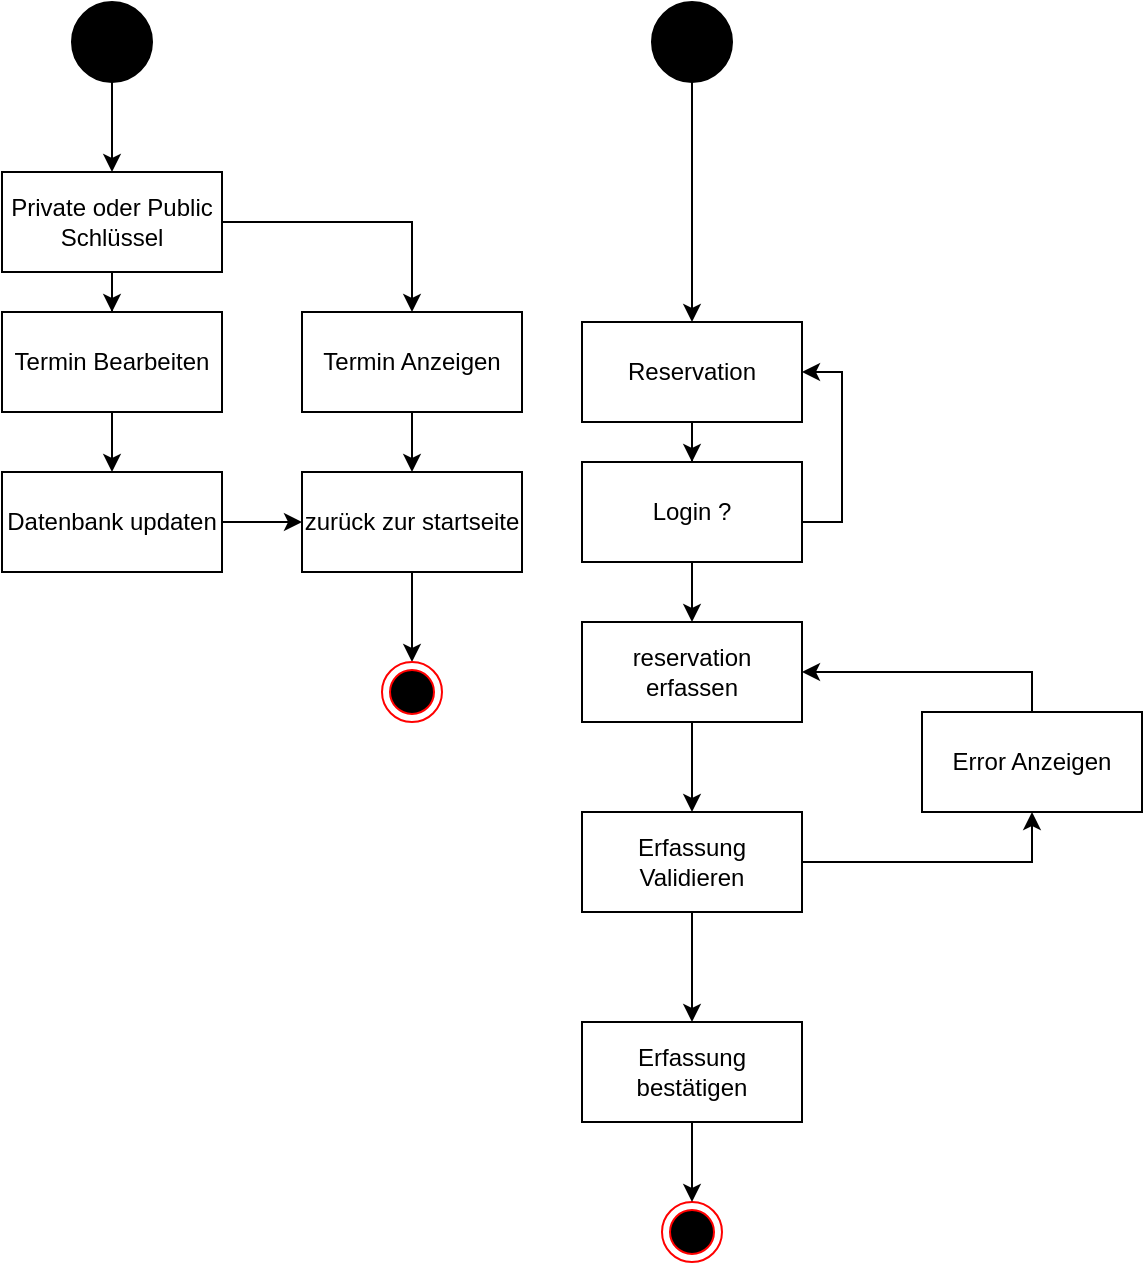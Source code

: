 <mxfile version="27.0.2">
  <diagram name="Page-1" id="hTMHW3jCWr9rAptT6Wrz">
    <mxGraphModel dx="1332" dy="769" grid="1" gridSize="10" guides="1" tooltips="1" connect="1" arrows="1" fold="1" page="1" pageScale="1" pageWidth="827" pageHeight="1169" math="0" shadow="0">
      <root>
        <mxCell id="0" />
        <mxCell id="1" parent="0" />
        <mxCell id="Doy7S56j4sTmwYwDbzZg-18" style="edgeStyle=orthogonalEdgeStyle;rounded=0;orthogonalLoop=1;jettySize=auto;html=1;entryX=0.5;entryY=0;entryDx=0;entryDy=0;" edge="1" parent="1" source="DgRzAQDyQXtNezcEr9dz-1" target="Doy7S56j4sTmwYwDbzZg-8">
          <mxGeometry relative="1" as="geometry" />
        </mxCell>
        <mxCell id="DgRzAQDyQXtNezcEr9dz-1" value="" style="ellipse;fillColor=strokeColor;html=1;" parent="1" vertex="1">
          <mxGeometry x="75" y="80" width="40" height="40" as="geometry" />
        </mxCell>
        <mxCell id="Doy7S56j4sTmwYwDbzZg-2" style="edgeStyle=orthogonalEdgeStyle;rounded=0;orthogonalLoop=1;jettySize=auto;html=1;entryX=0.5;entryY=0;entryDx=0;entryDy=0;" edge="1" parent="1" source="DgRzAQDyQXtNezcEr9dz-3" target="Doy7S56j4sTmwYwDbzZg-1">
          <mxGeometry relative="1" as="geometry" />
        </mxCell>
        <mxCell id="DgRzAQDyQXtNezcEr9dz-3" value="Reservation" style="html=1;whiteSpace=wrap;" parent="1" vertex="1">
          <mxGeometry x="330" y="240" width="110" height="50" as="geometry" />
        </mxCell>
        <mxCell id="DgRzAQDyQXtNezcEr9dz-8" style="edgeStyle=orthogonalEdgeStyle;rounded=0;orthogonalLoop=1;jettySize=auto;html=1;entryX=0.5;entryY=0;entryDx=0;entryDy=0;" parent="1" source="DgRzAQDyQXtNezcEr9dz-4" target="DgRzAQDyQXtNezcEr9dz-7" edge="1">
          <mxGeometry relative="1" as="geometry" />
        </mxCell>
        <mxCell id="DgRzAQDyQXtNezcEr9dz-4" value="reservation erfassen" style="html=1;whiteSpace=wrap;" parent="1" vertex="1">
          <mxGeometry x="330" y="390" width="110" height="50" as="geometry" />
        </mxCell>
        <mxCell id="DgRzAQDyQXtNezcEr9dz-11" style="edgeStyle=orthogonalEdgeStyle;rounded=0;orthogonalLoop=1;jettySize=auto;html=1;entryX=0.5;entryY=0;entryDx=0;entryDy=0;" parent="1" source="DgRzAQDyQXtNezcEr9dz-7" target="DgRzAQDyQXtNezcEr9dz-10" edge="1">
          <mxGeometry relative="1" as="geometry" />
        </mxCell>
        <mxCell id="DgRzAQDyQXtNezcEr9dz-12" style="edgeStyle=orthogonalEdgeStyle;rounded=0;orthogonalLoop=1;jettySize=auto;html=1;entryX=0.5;entryY=1;entryDx=0;entryDy=0;" parent="1" source="DgRzAQDyQXtNezcEr9dz-7" target="DgRzAQDyQXtNezcEr9dz-13" edge="1">
          <mxGeometry relative="1" as="geometry">
            <mxPoint x="550" y="460" as="targetPoint" />
          </mxGeometry>
        </mxCell>
        <mxCell id="DgRzAQDyQXtNezcEr9dz-7" value="Erfassung Validieren" style="html=1;whiteSpace=wrap;" parent="1" vertex="1">
          <mxGeometry x="330" y="485" width="110" height="50" as="geometry" />
        </mxCell>
        <mxCell id="DgRzAQDyQXtNezcEr9dz-9" value="" style="ellipse;html=1;shape=endState;fillColor=#000000;strokeColor=#ff0000;" parent="1" vertex="1">
          <mxGeometry x="370" y="680" width="30" height="30" as="geometry" />
        </mxCell>
        <mxCell id="DgRzAQDyQXtNezcEr9dz-10" value="Erfassung bestätigen" style="html=1;whiteSpace=wrap;" parent="1" vertex="1">
          <mxGeometry x="330" y="590" width="110" height="50" as="geometry" />
        </mxCell>
        <mxCell id="DgRzAQDyQXtNezcEr9dz-14" style="edgeStyle=orthogonalEdgeStyle;rounded=0;orthogonalLoop=1;jettySize=auto;html=1;entryX=1;entryY=0.5;entryDx=0;entryDy=0;" parent="1" source="DgRzAQDyQXtNezcEr9dz-13" target="DgRzAQDyQXtNezcEr9dz-4" edge="1">
          <mxGeometry relative="1" as="geometry">
            <Array as="points">
              <mxPoint x="555" y="415" />
            </Array>
          </mxGeometry>
        </mxCell>
        <mxCell id="DgRzAQDyQXtNezcEr9dz-13" value="Error Anzeigen" style="html=1;whiteSpace=wrap;" parent="1" vertex="1">
          <mxGeometry x="500" y="435" width="110" height="50" as="geometry" />
        </mxCell>
        <mxCell id="DgRzAQDyQXtNezcEr9dz-28" style="edgeStyle=orthogonalEdgeStyle;rounded=0;orthogonalLoop=1;jettySize=auto;html=1;entryX=0.5;entryY=0;entryDx=0;entryDy=0;exitX=0.5;exitY=1;exitDx=0;exitDy=0;" parent="1" source="DgRzAQDyQXtNezcEr9dz-10" target="DgRzAQDyQXtNezcEr9dz-9" edge="1">
          <mxGeometry relative="1" as="geometry">
            <mxPoint x="495" y="940" as="sourcePoint" />
          </mxGeometry>
        </mxCell>
        <mxCell id="Doy7S56j4sTmwYwDbzZg-3" style="edgeStyle=orthogonalEdgeStyle;rounded=0;orthogonalLoop=1;jettySize=auto;html=1;entryX=0.5;entryY=0;entryDx=0;entryDy=0;" edge="1" parent="1" source="Doy7S56j4sTmwYwDbzZg-1" target="DgRzAQDyQXtNezcEr9dz-4">
          <mxGeometry relative="1" as="geometry" />
        </mxCell>
        <mxCell id="Doy7S56j4sTmwYwDbzZg-4" style="edgeStyle=orthogonalEdgeStyle;rounded=0;orthogonalLoop=1;jettySize=auto;html=1;entryX=1;entryY=0.5;entryDx=0;entryDy=0;" edge="1" parent="1" source="Doy7S56j4sTmwYwDbzZg-1" target="DgRzAQDyQXtNezcEr9dz-3">
          <mxGeometry relative="1" as="geometry">
            <Array as="points">
              <mxPoint x="460" y="340" />
              <mxPoint x="460" y="265" />
            </Array>
          </mxGeometry>
        </mxCell>
        <mxCell id="Doy7S56j4sTmwYwDbzZg-1" value="Login ?" style="html=1;whiteSpace=wrap;" vertex="1" parent="1">
          <mxGeometry x="330" y="310" width="110" height="50" as="geometry" />
        </mxCell>
        <mxCell id="Doy7S56j4sTmwYwDbzZg-6" style="edgeStyle=orthogonalEdgeStyle;rounded=0;orthogonalLoop=1;jettySize=auto;html=1;entryX=0.5;entryY=0;entryDx=0;entryDy=0;" edge="1" parent="1" source="Doy7S56j4sTmwYwDbzZg-8" target="Doy7S56j4sTmwYwDbzZg-10">
          <mxGeometry relative="1" as="geometry" />
        </mxCell>
        <mxCell id="Doy7S56j4sTmwYwDbzZg-7" style="edgeStyle=orthogonalEdgeStyle;rounded=0;orthogonalLoop=1;jettySize=auto;html=1;entryX=0.5;entryY=0;entryDx=0;entryDy=0;" edge="1" parent="1" source="Doy7S56j4sTmwYwDbzZg-8" target="Doy7S56j4sTmwYwDbzZg-12">
          <mxGeometry relative="1" as="geometry" />
        </mxCell>
        <mxCell id="Doy7S56j4sTmwYwDbzZg-8" value="Private oder Public Schlüssel" style="html=1;whiteSpace=wrap;" vertex="1" parent="1">
          <mxGeometry x="40" y="165" width="110" height="50" as="geometry" />
        </mxCell>
        <mxCell id="Doy7S56j4sTmwYwDbzZg-9" style="edgeStyle=orthogonalEdgeStyle;rounded=0;orthogonalLoop=1;jettySize=auto;html=1;entryX=0.5;entryY=0;entryDx=0;entryDy=0;" edge="1" parent="1" source="Doy7S56j4sTmwYwDbzZg-10" target="Doy7S56j4sTmwYwDbzZg-14">
          <mxGeometry relative="1" as="geometry" />
        </mxCell>
        <mxCell id="Doy7S56j4sTmwYwDbzZg-10" value="Termin Bearbeiten" style="html=1;whiteSpace=wrap;" vertex="1" parent="1">
          <mxGeometry x="40" y="235" width="110" height="50" as="geometry" />
        </mxCell>
        <mxCell id="Doy7S56j4sTmwYwDbzZg-11" style="edgeStyle=orthogonalEdgeStyle;rounded=0;orthogonalLoop=1;jettySize=auto;html=1;entryX=0.5;entryY=0;entryDx=0;entryDy=0;" edge="1" parent="1" source="Doy7S56j4sTmwYwDbzZg-12" target="Doy7S56j4sTmwYwDbzZg-15">
          <mxGeometry relative="1" as="geometry" />
        </mxCell>
        <mxCell id="Doy7S56j4sTmwYwDbzZg-12" value="Termin Anzeigen" style="html=1;whiteSpace=wrap;" vertex="1" parent="1">
          <mxGeometry x="190" y="235" width="110" height="50" as="geometry" />
        </mxCell>
        <mxCell id="Doy7S56j4sTmwYwDbzZg-13" style="edgeStyle=orthogonalEdgeStyle;rounded=0;orthogonalLoop=1;jettySize=auto;html=1;entryX=0;entryY=0.5;entryDx=0;entryDy=0;" edge="1" parent="1" source="Doy7S56j4sTmwYwDbzZg-14" target="Doy7S56j4sTmwYwDbzZg-15">
          <mxGeometry relative="1" as="geometry" />
        </mxCell>
        <mxCell id="Doy7S56j4sTmwYwDbzZg-14" value="Datenbank updaten" style="html=1;whiteSpace=wrap;" vertex="1" parent="1">
          <mxGeometry x="40" y="315" width="110" height="50" as="geometry" />
        </mxCell>
        <mxCell id="Doy7S56j4sTmwYwDbzZg-21" style="edgeStyle=orthogonalEdgeStyle;rounded=0;orthogonalLoop=1;jettySize=auto;html=1;entryX=0.5;entryY=0;entryDx=0;entryDy=0;" edge="1" parent="1" source="Doy7S56j4sTmwYwDbzZg-15" target="Doy7S56j4sTmwYwDbzZg-19">
          <mxGeometry relative="1" as="geometry" />
        </mxCell>
        <mxCell id="Doy7S56j4sTmwYwDbzZg-15" value="zurück zur startseite" style="html=1;whiteSpace=wrap;" vertex="1" parent="1">
          <mxGeometry x="190" y="315" width="110" height="50" as="geometry" />
        </mxCell>
        <mxCell id="Doy7S56j4sTmwYwDbzZg-17" style="edgeStyle=orthogonalEdgeStyle;rounded=0;orthogonalLoop=1;jettySize=auto;html=1;entryX=0.5;entryY=0;entryDx=0;entryDy=0;" edge="1" parent="1" source="Doy7S56j4sTmwYwDbzZg-16" target="DgRzAQDyQXtNezcEr9dz-3">
          <mxGeometry relative="1" as="geometry" />
        </mxCell>
        <mxCell id="Doy7S56j4sTmwYwDbzZg-16" value="" style="ellipse;fillColor=strokeColor;html=1;" vertex="1" parent="1">
          <mxGeometry x="365" y="80" width="40" height="40" as="geometry" />
        </mxCell>
        <mxCell id="Doy7S56j4sTmwYwDbzZg-19" value="" style="ellipse;html=1;shape=endState;fillColor=#000000;strokeColor=#ff0000;" vertex="1" parent="1">
          <mxGeometry x="230" y="410" width="30" height="30" as="geometry" />
        </mxCell>
      </root>
    </mxGraphModel>
  </diagram>
</mxfile>
